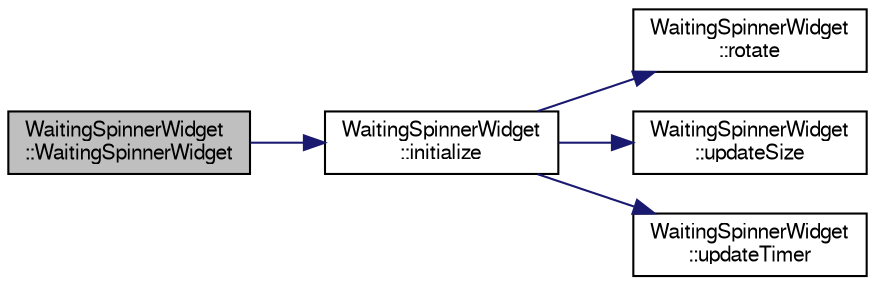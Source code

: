 digraph "WaitingSpinnerWidget::WaitingSpinnerWidget"
{
 // LATEX_PDF_SIZE
  edge [fontname="FreeSans",fontsize="10",labelfontname="FreeSans",labelfontsize="10"];
  node [fontname="FreeSans",fontsize="10",shape=record];
  rankdir="LR";
  Node6 [label="WaitingSpinnerWidget\l::WaitingSpinnerWidget",height=0.2,width=0.4,color="black", fillcolor="grey75", style="filled", fontcolor="black",tooltip=" "];
  Node6 -> Node7 [color="midnightblue",fontsize="10",style="solid",fontname="FreeSans"];
  Node7 [label="WaitingSpinnerWidget\l::initialize",height=0.2,width=0.4,color="black", fillcolor="white", style="filled",URL="$class_waiting_spinner_widget.html#a885516e19838042bd79042f854452a3d",tooltip=" "];
  Node7 -> Node8 [color="midnightblue",fontsize="10",style="solid",fontname="FreeSans"];
  Node8 [label="WaitingSpinnerWidget\l::rotate",height=0.2,width=0.4,color="black", fillcolor="white", style="filled",URL="$class_waiting_spinner_widget.html#aacb453453fd98625eb38e021de72070f",tooltip=" "];
  Node7 -> Node9 [color="midnightblue",fontsize="10",style="solid",fontname="FreeSans"];
  Node9 [label="WaitingSpinnerWidget\l::updateSize",height=0.2,width=0.4,color="black", fillcolor="white", style="filled",URL="$class_waiting_spinner_widget.html#a2eb71c4c6472ce81da6e875cf790809b",tooltip=" "];
  Node7 -> Node10 [color="midnightblue",fontsize="10",style="solid",fontname="FreeSans"];
  Node10 [label="WaitingSpinnerWidget\l::updateTimer",height=0.2,width=0.4,color="black", fillcolor="white", style="filled",URL="$class_waiting_spinner_widget.html#a4a72ed38feadc151679c1b3ee7df8f99",tooltip=" "];
}
